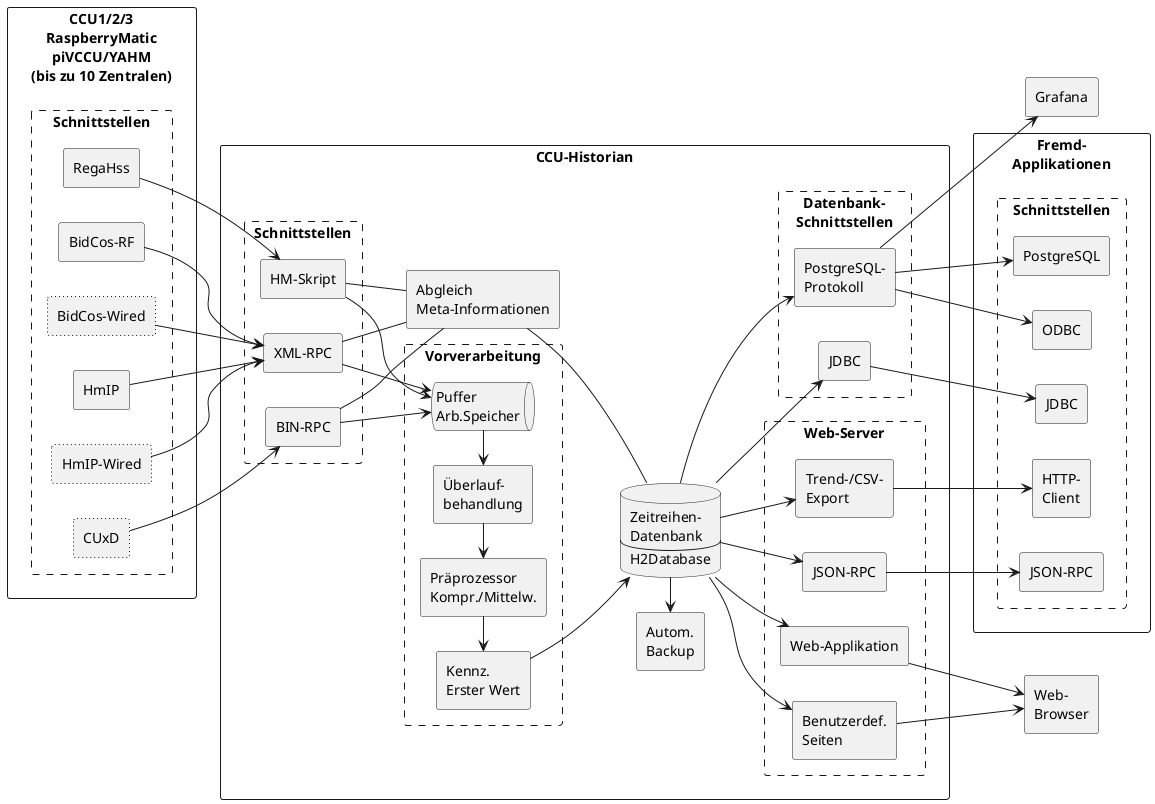 @startuml
left to right direction

rectangle "CCU1/2/3\nRaspberryMatic\npiVCCU/YAHM\n(bis zu 10 Zentralen)" {
  rectangle "Schnittstellen" as ccuitf #line.dashed {
    rectangle "RegaHss" as regahss
    rectangle "BidCos-RF" as bidcosrf
    rectangle "BidCos-Wired" as bidcoswired #line.dotted
    rectangle "HmIP" as hmip
    rectangle "HmIP-Wired" as hmipwired #line.dotted
    rectangle "CUxD" as cuxd #line.dotted
  }
}

rectangle "CCU-Historian" {
  rectangle "Schnittstellen" #line.dashed {
    rectangle "HM-Skript" as hmskript
    rectangle "XML-RPC" as xmlrpc
    rectangle "BIN-RPC" as binrpc
  }

  regahss --> hmskript
  bidcosrf --> xmlrpc
  bidcoswired --> xmlrpc
  hmip --> xmlrpc
  hmipwired --> xmlrpc
  cuxd --> binrpc

  rectangle "Abgleich\nMeta-Informationen" as abglmeta
  hmskript -- abglmeta
  binrpc -- abglmeta
  xmlrpc -- abglmeta

  database db [
    Zeitreihen-
    Datenbank
    ---
    H2Database
  ]
  abglmeta -- db

  rectangle "Autom.\nBackup" as backup
  backup <- db

  rectangle "Vorverarbeitung" #line.dashed {
    queue "Puffer\nArb.Speicher" as puffer
    hmskript --> puffer
    binrpc --> puffer
    xmlrpc --> puffer

    rectangle "Überlauf-\nbehandlung" as overfl
    overfl <- puffer

    rectangle "Präprozessor\nKompr./Mittelw." as preproc
    preproc <- overfl 

    rectangle "Kennz.\nErster Wert" as firstar
    firstar <- preproc 
  }
  firstar --> db

  rectangle "Datenbank-\nSchnittstellen" #line.dashed {
    rectangle "PostgreSQL-\nProtokoll" as postgresql
    db --> postgresql

    rectangle "JDBC" as jdbc
    db --> jdbc
  }

  rectangle "Web-Server" #line.dashed {
    rectangle "Web-Applikation" as webapp
    rectangle "Trend-/CSV-\nExport" as export
    rectangle "JSON-RPC" as jsonrpc
    rectangle "Benutzerdef.\nSeiten" as custom

    db --> webapp
    db --> export
    db --> custom
    db --> jsonrpc
  }
}

rectangle "Web-\nBrowser" as webb
custom --> webb
webapp --> webb

rectangle "Grafana" as grafana
postgresql --> grafana

rectangle "Fremd-\nApplikationen" {
  rectangle "Schnittstellen" as appitf #line.dashed {
    rectangle "PostgreSQL" as itfpostgresql
    rectangle "ODBC" as itfodbc
    rectangle "JDBC" as itfjdbc
    rectangle "HTTP-\nClient" as itfhttp
    rectangle "JSON-RPC" as itfjsonrpc

    postgresql --> itfpostgresql
    postgresql --> itfodbc
    jdbc --> itfjdbc
    export --> itfhttp
    jsonrpc --> itfjsonrpc
  }
}
@enduml